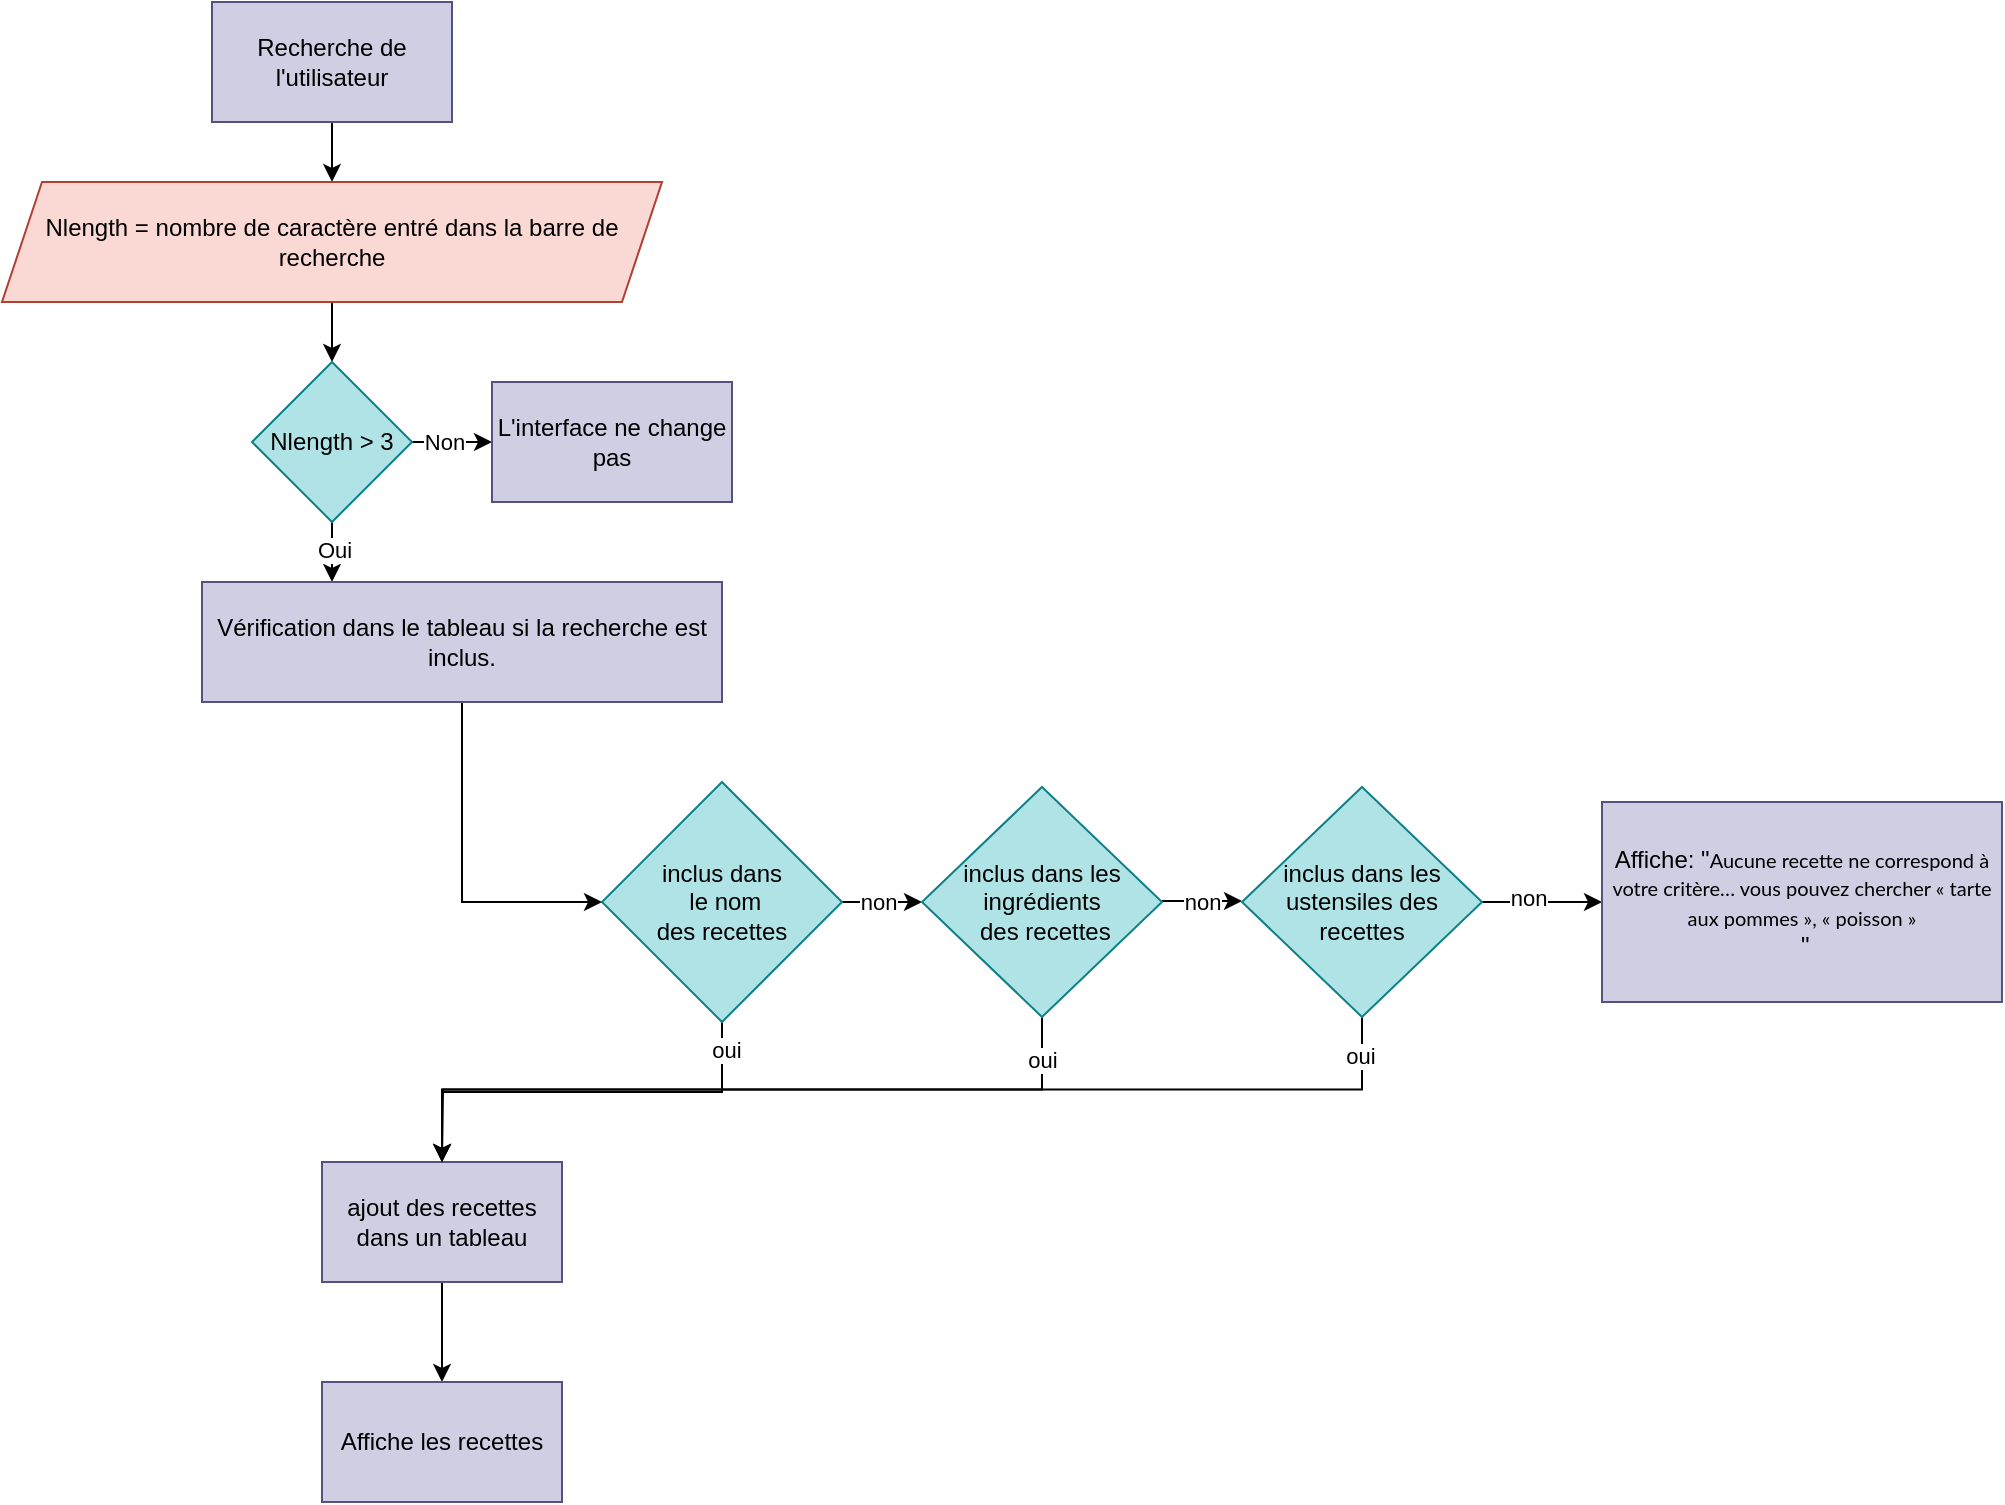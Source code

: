 <mxfile version="17.4.5" type="github">
  <diagram id="C5RBs43oDa-KdzZeNtuy" name="Page-1">
    <mxGraphModel dx="946" dy="457" grid="1" gridSize="10" guides="1" tooltips="1" connect="1" arrows="1" fold="1" page="1" pageScale="1" pageWidth="827" pageHeight="1169" math="0" shadow="0">
      <root>
        <mxCell id="WIyWlLk6GJQsqaUBKTNV-0" />
        <mxCell id="WIyWlLk6GJQsqaUBKTNV-1" parent="WIyWlLk6GJQsqaUBKTNV-0" />
        <mxCell id="Iiy8EJFlqJbz6gkXB-Cf-7" value="" style="edgeStyle=orthogonalEdgeStyle;rounded=0;orthogonalLoop=1;jettySize=auto;html=1;labelPosition=center;verticalLabelPosition=middle;align=center;verticalAlign=middle;" parent="WIyWlLk6GJQsqaUBKTNV-1" source="Iiy8EJFlqJbz6gkXB-Cf-3" target="Iiy8EJFlqJbz6gkXB-Cf-6" edge="1">
          <mxGeometry relative="1" as="geometry" />
        </mxCell>
        <mxCell id="Iiy8EJFlqJbz6gkXB-Cf-3" value="Recherche de l&#39;utilisateur" style="whiteSpace=wrap;html=1;labelPosition=center;verticalLabelPosition=middle;align=center;verticalAlign=middle;fillColor=#d0cee2;strokeColor=#56517e;" parent="WIyWlLk6GJQsqaUBKTNV-1" vertex="1">
          <mxGeometry x="325" y="70" width="120" height="60" as="geometry" />
        </mxCell>
        <mxCell id="Iiy8EJFlqJbz6gkXB-Cf-9" value="" style="edgeStyle=orthogonalEdgeStyle;rounded=0;orthogonalLoop=1;jettySize=auto;html=1;labelPosition=center;verticalLabelPosition=middle;align=center;verticalAlign=middle;" parent="WIyWlLk6GJQsqaUBKTNV-1" source="Iiy8EJFlqJbz6gkXB-Cf-6" target="Iiy8EJFlqJbz6gkXB-Cf-8" edge="1">
          <mxGeometry relative="1" as="geometry" />
        </mxCell>
        <mxCell id="Iiy8EJFlqJbz6gkXB-Cf-6" value="Nlength = nombre de caractère entré dans la barre de recherche" style="shape=parallelogram;perimeter=parallelogramPerimeter;whiteSpace=wrap;html=1;fixedSize=1;fillColor=#fad9d5;strokeColor=#ae4132;" parent="WIyWlLk6GJQsqaUBKTNV-1" vertex="1">
          <mxGeometry x="220" y="160" width="330" height="60" as="geometry" />
        </mxCell>
        <mxCell id="Iiy8EJFlqJbz6gkXB-Cf-11" value="" style="edgeStyle=orthogonalEdgeStyle;rounded=0;orthogonalLoop=1;jettySize=auto;html=1;labelPosition=center;verticalLabelPosition=middle;align=center;verticalAlign=middle;" parent="WIyWlLk6GJQsqaUBKTNV-1" source="Iiy8EJFlqJbz6gkXB-Cf-8" target="Iiy8EJFlqJbz6gkXB-Cf-10" edge="1">
          <mxGeometry relative="1" as="geometry" />
        </mxCell>
        <mxCell id="Iiy8EJFlqJbz6gkXB-Cf-12" value="Non" style="edgeLabel;html=1;align=center;verticalAlign=middle;resizable=0;points=[];labelPosition=center;verticalLabelPosition=middle;" parent="Iiy8EJFlqJbz6gkXB-Cf-11" vertex="1" connectable="0">
          <mxGeometry x="-0.2" y="-1" relative="1" as="geometry">
            <mxPoint y="-1" as="offset" />
          </mxGeometry>
        </mxCell>
        <mxCell id="Iiy8EJFlqJbz6gkXB-Cf-14" value="" style="edgeStyle=orthogonalEdgeStyle;rounded=0;orthogonalLoop=1;jettySize=auto;html=1;labelPosition=center;verticalLabelPosition=middle;align=center;verticalAlign=middle;" parent="WIyWlLk6GJQsqaUBKTNV-1" source="Iiy8EJFlqJbz6gkXB-Cf-8" edge="1">
          <mxGeometry relative="1" as="geometry">
            <mxPoint x="385" y="360" as="targetPoint" />
          </mxGeometry>
        </mxCell>
        <mxCell id="Iiy8EJFlqJbz6gkXB-Cf-15" value="Oui" style="edgeLabel;html=1;align=center;verticalAlign=middle;resizable=0;points=[];labelPosition=center;verticalLabelPosition=middle;" parent="Iiy8EJFlqJbz6gkXB-Cf-14" vertex="1" connectable="0">
          <mxGeometry x="0.633" y="-1" relative="1" as="geometry">
            <mxPoint x="1" y="-11" as="offset" />
          </mxGeometry>
        </mxCell>
        <mxCell id="Iiy8EJFlqJbz6gkXB-Cf-8" value="Nlength &amp;gt; 3" style="rhombus;whiteSpace=wrap;html=1;labelPosition=center;verticalLabelPosition=middle;align=center;verticalAlign=middle;fillColor=#b0e3e6;strokeColor=#0e8088;" parent="WIyWlLk6GJQsqaUBKTNV-1" vertex="1">
          <mxGeometry x="345" y="250" width="80" height="80" as="geometry" />
        </mxCell>
        <mxCell id="Iiy8EJFlqJbz6gkXB-Cf-10" value="L&#39;interface ne change pas" style="whiteSpace=wrap;html=1;labelPosition=center;verticalLabelPosition=middle;align=center;verticalAlign=middle;fillColor=#d0cee2;strokeColor=#56517e;" parent="WIyWlLk6GJQsqaUBKTNV-1" vertex="1">
          <mxGeometry x="465" y="260" width="120" height="60" as="geometry" />
        </mxCell>
        <mxCell id="9EUDGltDmxE99oZRwppm-45" style="edgeStyle=orthogonalEdgeStyle;rounded=0;orthogonalLoop=1;jettySize=auto;html=1;exitX=0.5;exitY=1;exitDx=0;exitDy=0;entryX=0.5;entryY=0;entryDx=0;entryDy=0;shadow=0;startArrow=none;startFill=0;endArrow=classic;endFill=1;strokeColor=default;labelPosition=center;verticalLabelPosition=middle;align=center;verticalAlign=middle;" parent="WIyWlLk6GJQsqaUBKTNV-1" source="9EUDGltDmxE99oZRwppm-0" edge="1">
          <mxGeometry relative="1" as="geometry">
            <mxPoint x="440" y="760" as="targetPoint" />
          </mxGeometry>
        </mxCell>
        <mxCell id="9EUDGltDmxE99oZRwppm-0" value="ajout des recettes dans un tableau" style="whiteSpace=wrap;html=1;labelPosition=center;verticalLabelPosition=middle;align=center;verticalAlign=middle;fillColor=#d0cee2;strokeColor=#56517e;" parent="WIyWlLk6GJQsqaUBKTNV-1" vertex="1">
          <mxGeometry x="380" y="650" width="120" height="60" as="geometry" />
        </mxCell>
        <mxCell id="9EUDGltDmxE99oZRwppm-31" value="non" style="edgeStyle=none;rounded=0;orthogonalLoop=1;jettySize=auto;html=1;exitX=1;exitY=0.5;exitDx=0;exitDy=0;entryX=0;entryY=0.5;entryDx=0;entryDy=0;shadow=0;startArrow=none;startFill=0;endArrow=classic;endFill=1;strokeColor=default;labelPosition=center;verticalLabelPosition=middle;align=center;verticalAlign=middle;" parent="WIyWlLk6GJQsqaUBKTNV-1" target="9EUDGltDmxE99oZRwppm-3" edge="1">
          <mxGeometry relative="1" as="geometry">
            <mxPoint x="636" y="520" as="sourcePoint" />
            <mxPoint x="676" y="520" as="targetPoint" />
          </mxGeometry>
        </mxCell>
        <mxCell id="9EUDGltDmxE99oZRwppm-34" style="edgeStyle=orthogonalEdgeStyle;rounded=0;orthogonalLoop=1;jettySize=auto;html=1;exitX=0.5;exitY=1;exitDx=0;exitDy=0;shadow=0;startArrow=none;startFill=0;endArrow=classic;endFill=1;strokeColor=default;labelPosition=center;verticalLabelPosition=middle;align=center;verticalAlign=middle;" parent="WIyWlLk6GJQsqaUBKTNV-1" source="9EUDGltDmxE99oZRwppm-1" target="9EUDGltDmxE99oZRwppm-0" edge="1">
          <mxGeometry relative="1" as="geometry" />
        </mxCell>
        <mxCell id="9EUDGltDmxE99oZRwppm-37" value="oui" style="edgeLabel;html=1;align=center;verticalAlign=middle;resizable=0;points=[];labelPosition=center;verticalLabelPosition=middle;" parent="9EUDGltDmxE99oZRwppm-34" vertex="1" connectable="0">
          <mxGeometry x="-0.867" y="2" relative="1" as="geometry">
            <mxPoint as="offset" />
          </mxGeometry>
        </mxCell>
        <mxCell id="9EUDGltDmxE99oZRwppm-1" value="inclus dans&lt;br&gt;&amp;nbsp;le nom &lt;br&gt;des recettes" style="rhombus;whiteSpace=wrap;html=1;labelPosition=center;verticalLabelPosition=middle;align=center;verticalAlign=middle;fillColor=#b0e3e6;strokeColor=#0e8088;" parent="WIyWlLk6GJQsqaUBKTNV-1" vertex="1">
          <mxGeometry x="520" y="460" width="120" height="120" as="geometry" />
        </mxCell>
        <mxCell id="9EUDGltDmxE99oZRwppm-32" value="non" style="edgeStyle=none;rounded=0;orthogonalLoop=1;jettySize=auto;html=1;exitX=1;exitY=0.5;exitDx=0;exitDy=0;entryX=0;entryY=0.5;entryDx=0;entryDy=0;shadow=0;startArrow=none;startFill=0;endArrow=classic;endFill=1;strokeColor=default;labelPosition=center;verticalLabelPosition=middle;align=center;verticalAlign=middle;" parent="WIyWlLk6GJQsqaUBKTNV-1" edge="1">
          <mxGeometry relative="1" as="geometry">
            <mxPoint x="800" y="519.5" as="sourcePoint" />
            <mxPoint x="840" y="519.5" as="targetPoint" />
          </mxGeometry>
        </mxCell>
        <mxCell id="9EUDGltDmxE99oZRwppm-35" style="edgeStyle=orthogonalEdgeStyle;rounded=0;orthogonalLoop=1;jettySize=auto;html=1;exitX=0.5;exitY=1;exitDx=0;exitDy=0;entryX=0.5;entryY=0;entryDx=0;entryDy=0;shadow=0;startArrow=none;startFill=0;endArrow=classic;endFill=1;strokeColor=default;labelPosition=center;verticalLabelPosition=middle;align=center;verticalAlign=middle;" parent="WIyWlLk6GJQsqaUBKTNV-1" source="9EUDGltDmxE99oZRwppm-3" target="9EUDGltDmxE99oZRwppm-0" edge="1">
          <mxGeometry relative="1" as="geometry" />
        </mxCell>
        <mxCell id="9EUDGltDmxE99oZRwppm-38" value="oui" style="edgeLabel;html=1;align=center;verticalAlign=middle;resizable=0;points=[];labelPosition=center;verticalLabelPosition=middle;" parent="9EUDGltDmxE99oZRwppm-35" vertex="1" connectable="0">
          <mxGeometry x="-0.869" relative="1" as="geometry">
            <mxPoint y="-3" as="offset" />
          </mxGeometry>
        </mxCell>
        <mxCell id="9EUDGltDmxE99oZRwppm-3" value="inclus dans les ingrédients&lt;br&gt;&amp;nbsp;des recettes" style="rhombus;whiteSpace=wrap;html=1;labelPosition=center;verticalLabelPosition=middle;align=center;verticalAlign=middle;fillColor=#b0e3e6;strokeColor=#0e8088;" parent="WIyWlLk6GJQsqaUBKTNV-1" vertex="1">
          <mxGeometry x="680" y="462.5" width="120" height="115" as="geometry" />
        </mxCell>
        <mxCell id="9EUDGltDmxE99oZRwppm-36" style="edgeStyle=orthogonalEdgeStyle;rounded=0;orthogonalLoop=1;jettySize=auto;html=1;exitX=0.5;exitY=1;exitDx=0;exitDy=0;shadow=0;startArrow=none;startFill=0;endArrow=classic;endFill=1;strokeColor=default;labelPosition=center;verticalLabelPosition=middle;align=center;verticalAlign=middle;" parent="WIyWlLk6GJQsqaUBKTNV-1" source="9EUDGltDmxE99oZRwppm-4" edge="1">
          <mxGeometry relative="1" as="geometry">
            <mxPoint x="440" y="650" as="targetPoint" />
          </mxGeometry>
        </mxCell>
        <mxCell id="9EUDGltDmxE99oZRwppm-39" value="oui" style="edgeLabel;html=1;align=center;verticalAlign=middle;resizable=0;points=[];labelPosition=center;verticalLabelPosition=middle;" parent="9EUDGltDmxE99oZRwppm-36" vertex="1" connectable="0">
          <mxGeometry x="-0.949" y="-1" relative="1" as="geometry">
            <mxPoint y="6" as="offset" />
          </mxGeometry>
        </mxCell>
        <mxCell id="5MV-u7d3MF2TFXwry06j-0" value="" style="edgeStyle=orthogonalEdgeStyle;rounded=0;orthogonalLoop=1;jettySize=auto;html=1;labelPosition=center;verticalLabelPosition=middle;align=center;verticalAlign=middle;" edge="1" parent="WIyWlLk6GJQsqaUBKTNV-1" source="9EUDGltDmxE99oZRwppm-4" target="9EUDGltDmxE99oZRwppm-49">
          <mxGeometry relative="1" as="geometry" />
        </mxCell>
        <mxCell id="5MV-u7d3MF2TFXwry06j-1" value="non" style="edgeLabel;html=1;align=center;verticalAlign=middle;resizable=0;points=[];labelPosition=center;verticalLabelPosition=middle;" vertex="1" connectable="0" parent="5MV-u7d3MF2TFXwry06j-0">
          <mxGeometry x="-0.233" y="2" relative="1" as="geometry">
            <mxPoint as="offset" />
          </mxGeometry>
        </mxCell>
        <mxCell id="9EUDGltDmxE99oZRwppm-4" value="inclus dans les ustensiles des recettes" style="rhombus;whiteSpace=wrap;html=1;labelPosition=center;verticalLabelPosition=middle;align=center;verticalAlign=middle;fillColor=#b0e3e6;strokeColor=#0e8088;" parent="WIyWlLk6GJQsqaUBKTNV-1" vertex="1">
          <mxGeometry x="840" y="462.5" width="120" height="115" as="geometry" />
        </mxCell>
        <mxCell id="9EUDGltDmxE99oZRwppm-6" style="edgeStyle=orthogonalEdgeStyle;rounded=0;orthogonalLoop=1;jettySize=auto;html=1;exitX=0.5;exitY=1;exitDx=0;exitDy=0;entryX=0;entryY=0.5;entryDx=0;entryDy=0;labelPosition=center;verticalLabelPosition=middle;align=center;verticalAlign=middle;" parent="WIyWlLk6GJQsqaUBKTNV-1" source="9EUDGltDmxE99oZRwppm-5" target="9EUDGltDmxE99oZRwppm-1" edge="1">
          <mxGeometry relative="1" as="geometry" />
        </mxCell>
        <mxCell id="9EUDGltDmxE99oZRwppm-5" value="Vérification dans le tableau si la recherche est inclus." style="whiteSpace=wrap;html=1;labelPosition=center;verticalLabelPosition=middle;align=center;verticalAlign=middle;fillColor=#d0cee2;strokeColor=#56517e;" parent="WIyWlLk6GJQsqaUBKTNV-1" vertex="1">
          <mxGeometry x="320" y="360" width="260" height="60" as="geometry" />
        </mxCell>
        <mxCell id="9EUDGltDmxE99oZRwppm-29" style="edgeStyle=none;rounded=0;orthogonalLoop=1;jettySize=auto;html=1;exitX=0.5;exitY=0;exitDx=0;exitDy=0;shadow=0;startArrow=none;startFill=0;endArrow=classic;endFill=1;strokeColor=default;labelPosition=center;verticalLabelPosition=middle;align=center;verticalAlign=middle;" parent="WIyWlLk6GJQsqaUBKTNV-1" source="9EUDGltDmxE99oZRwppm-3" target="9EUDGltDmxE99oZRwppm-3" edge="1">
          <mxGeometry relative="1" as="geometry" />
        </mxCell>
        <mxCell id="9EUDGltDmxE99oZRwppm-47" value="Affiche les recettes" style="whiteSpace=wrap;html=1;labelPosition=center;verticalLabelPosition=middle;align=center;verticalAlign=middle;fillColor=#d0cee2;strokeColor=#56517e;" parent="WIyWlLk6GJQsqaUBKTNV-1" vertex="1">
          <mxGeometry x="380" y="760" width="120" height="60" as="geometry" />
        </mxCell>
        <mxCell id="9EUDGltDmxE99oZRwppm-49" value="Affiche: &quot;&lt;span style=&quot;font-family: &amp;#34;lato&amp;#34; , sans-serif ; font-size: 10px&quot;&gt;Aucune recette ne correspond à votre critère… vous pouvez chercher « tarte aux pommes », « poisson »&lt;/span&gt;&lt;br&gt;&amp;nbsp;&quot;" style="whiteSpace=wrap;html=1;labelPosition=center;verticalLabelPosition=middle;align=center;verticalAlign=middle;fillColor=#d0cee2;strokeColor=#56517e;" parent="WIyWlLk6GJQsqaUBKTNV-1" vertex="1">
          <mxGeometry x="1020" y="470" width="200" height="100" as="geometry" />
        </mxCell>
      </root>
    </mxGraphModel>
  </diagram>
</mxfile>
